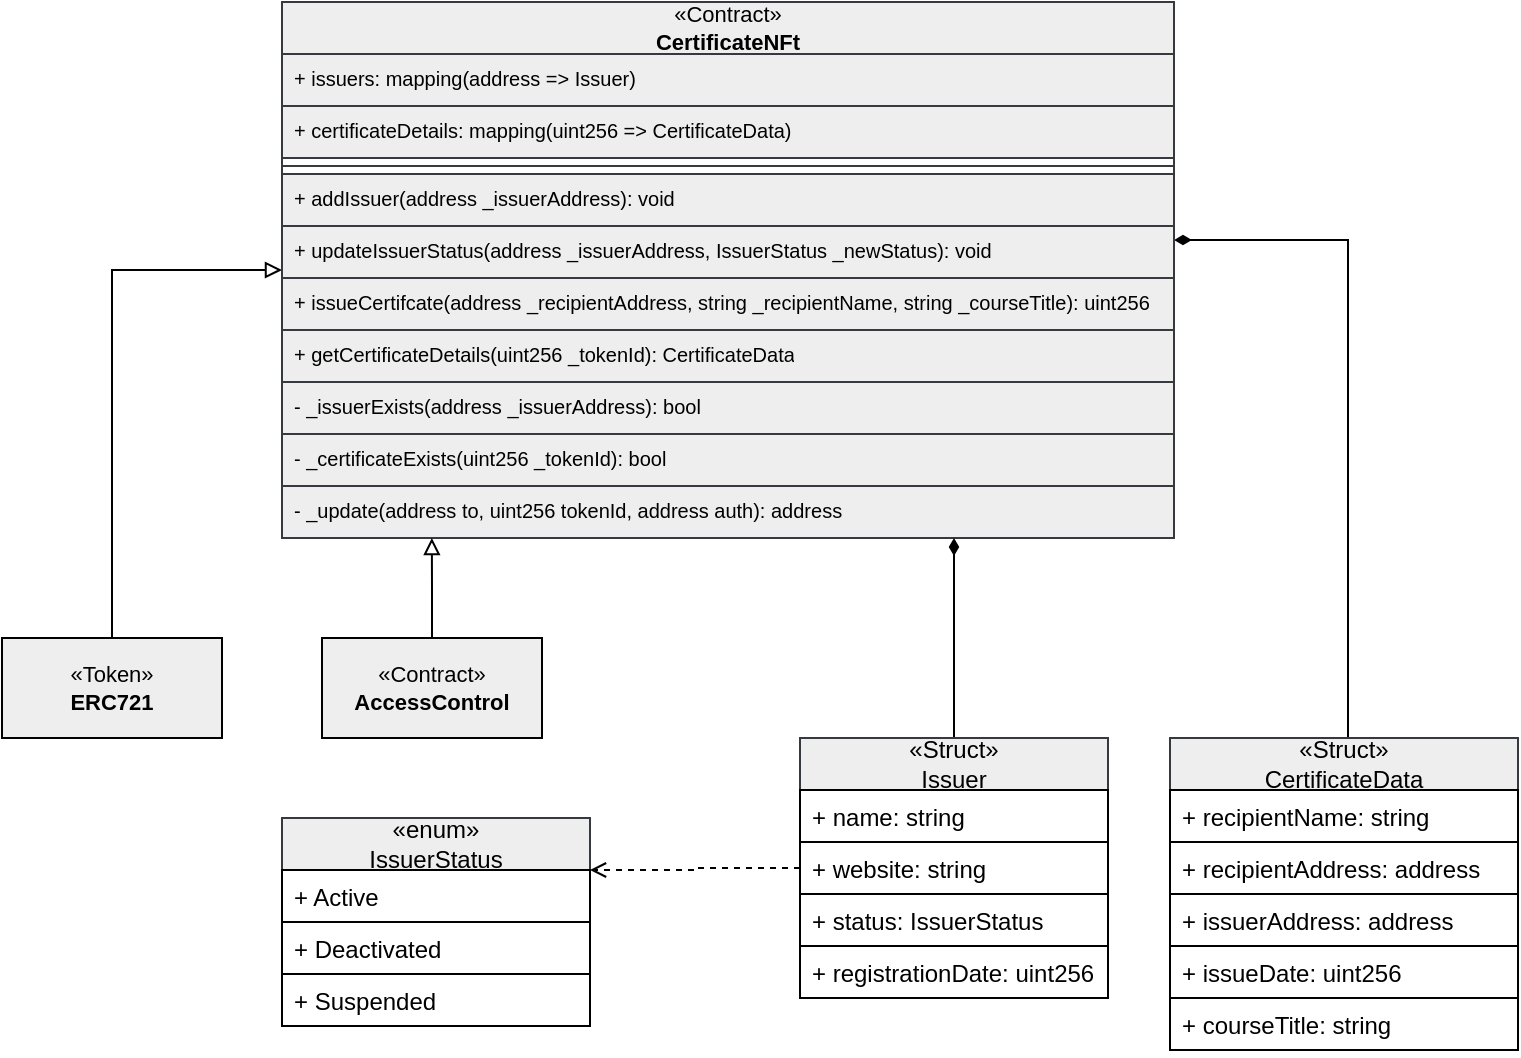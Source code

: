 <mxfile version="28.0.6">
  <diagram name="Page-1" id="Tkacw4SP3xWLVgOauyPP">
    <mxGraphModel dx="1106" dy="661" grid="0" gridSize="10" guides="1" tooltips="1" connect="1" arrows="1" fold="1" page="1" pageScale="1" pageWidth="850" pageHeight="1100" background="#ffffff" math="0" shadow="0" adaptiveColors="simple">
      <root>
        <mxCell id="0" />
        <mxCell id="1" parent="0" />
        <mxCell id="xfbjQ9uZ4eoVlcxyYM0H-9" style="edgeStyle=orthogonalEdgeStyle;rounded=0;orthogonalLoop=1;jettySize=auto;html=1;entryX=0.5;entryY=0;entryDx=0;entryDy=0;fontColor=#000000;strokeColor=#000000;endArrow=none;endFill=0;startArrow=block;startFill=0;" parent="1" source="-Wuz_zsm73eL1Tcz6x0C-5" target="xfbjQ9uZ4eoVlcxyYM0H-7" edge="1">
          <mxGeometry relative="1" as="geometry" />
        </mxCell>
        <mxCell id="xfbjQ9uZ4eoVlcxyYM0H-23" style="edgeStyle=orthogonalEdgeStyle;rounded=0;orthogonalLoop=1;jettySize=auto;html=1;entryX=0.5;entryY=0;entryDx=0;entryDy=0;strokeColor=light-dark(#000000,#000000);endArrow=none;endFill=0;startArrow=diamondThin;startFill=1;" parent="1" source="-Wuz_zsm73eL1Tcz6x0C-5" target="xfbjQ9uZ4eoVlcxyYM0H-15" edge="1">
          <mxGeometry relative="1" as="geometry">
            <Array as="points">
              <mxPoint x="735" y="133" />
            </Array>
          </mxGeometry>
        </mxCell>
        <mxCell id="-Wuz_zsm73eL1Tcz6x0C-5" value="&lt;div&gt;&lt;font style=&quot;color: light-dark(rgb(0, 0, 0), rgb(0, 0, 0));&quot;&gt;&lt;span style=&quot;font-weight: 400;&quot;&gt;«Contract»&lt;/span&gt;&lt;br style=&quot;font-weight: 400;&quot;&gt;CertificateNFt&lt;/font&gt;&lt;/div&gt;" style="swimlane;fontStyle=1;align=center;verticalAlign=middle;childLayout=stackLayout;horizontal=1;startSize=26;horizontalStack=0;resizeParent=1;resizeParentMax=0;resizeLast=0;collapsible=1;marginBottom=0;whiteSpace=wrap;html=1;labelBackgroundColor=none;fillColor=#eeeeee;strokeColor=light-dark(#36393d, #000000);fontColor=#000000;spacing=0;spacingTop=-1;spacingRight=0;spacingBottom=0;convertToSvg=0;fontSize=11;" parent="1" vertex="1">
          <mxGeometry x="202" y="14" width="446" height="268" as="geometry">
            <mxRectangle x="332" y="31" width="185" height="25" as="alternateBounds" />
          </mxGeometry>
        </mxCell>
        <mxCell id="-Wuz_zsm73eL1Tcz6x0C-6" value="&lt;font style=&quot;color: light-dark(rgb(0, 0, 0), rgb(0, 0, 0));&quot;&gt;+ issuers: mapping(address =&amp;gt; Issuer)&amp;nbsp;&lt;/font&gt;" style="text;strokeColor=light-dark(#36393d, #000000);fillColor=#eeeeee;align=left;verticalAlign=top;spacingLeft=4;spacingRight=4;overflow=hidden;rotatable=0;points=[[0,0.5],[1,0.5]];portConstraint=eastwest;whiteSpace=wrap;html=1;labelBackgroundColor=none;fontColor=#000000;fontSize=10;" parent="-Wuz_zsm73eL1Tcz6x0C-5" vertex="1">
          <mxGeometry y="26" width="446" height="26" as="geometry" />
        </mxCell>
        <mxCell id="xfbjQ9uZ4eoVlcxyYM0H-2" value="&lt;font&gt;+ certificateDetails: mapping(uint256 =&amp;gt; CertificateData)&lt;/font&gt;" style="text;strokeColor=light-dark(#36393d, #000000);fillColor=#eeeeee;align=left;verticalAlign=top;spacingLeft=4;spacingRight=4;overflow=hidden;rotatable=0;points=[[0,0.5],[1,0.5]];portConstraint=eastwest;whiteSpace=wrap;html=1;labelBackgroundColor=none;fontColor=light-dark(#000000,#000000);fontSize=10;" parent="-Wuz_zsm73eL1Tcz6x0C-5" vertex="1">
          <mxGeometry y="52" width="446" height="26" as="geometry" />
        </mxCell>
        <mxCell id="-Wuz_zsm73eL1Tcz6x0C-7" value="" style="line;strokeWidth=1;fillColor=#eeeeee;align=left;verticalAlign=middle;spacingTop=-1;spacingLeft=3;spacingRight=3;rotatable=0;labelPosition=right;points=[];portConstraint=eastwest;labelBackgroundColor=none;strokeColor=light-dark(#36393d, #000000);fontColor=#000000;fontSize=10;" parent="-Wuz_zsm73eL1Tcz6x0C-5" vertex="1">
          <mxGeometry y="78" width="446" height="8" as="geometry" />
        </mxCell>
        <mxCell id="-Wuz_zsm73eL1Tcz6x0C-8" value="&lt;font style=&quot;color: light-dark(rgb(0, 0, 0), rgb(0, 0, 0));&quot;&gt;+ addIssuer(address _issuerAddress): void&lt;/font&gt;" style="text;strokeColor=light-dark(#36393d, #000000);fillColor=#eeeeee;align=left;verticalAlign=top;spacingLeft=4;spacingRight=4;overflow=hidden;rotatable=0;points=[[0,0.5],[1,0.5]];portConstraint=eastwest;whiteSpace=wrap;html=1;labelBackgroundColor=none;fontColor=#000000;fontSize=10;" parent="-Wuz_zsm73eL1Tcz6x0C-5" vertex="1">
          <mxGeometry y="86" width="446" height="26" as="geometry" />
        </mxCell>
        <mxCell id="xfbjQ9uZ4eoVlcxyYM0H-3" value="&lt;font style=&quot;color: light-dark(rgb(0, 0, 0), rgb(0, 0, 0));&quot;&gt;+ updateIssuerStatus(address _issuerAddress, IssuerStatus _newStatus): void&lt;/font&gt;" style="text;strokeColor=light-dark(#36393d, #000000);fillColor=#eeeeee;align=left;verticalAlign=top;spacingLeft=4;spacingRight=4;overflow=hidden;rotatable=0;points=[[0,0.5],[1,0.5]];portConstraint=eastwest;whiteSpace=wrap;html=1;labelBackgroundColor=none;fontColor=#000000;fontSize=10;" parent="-Wuz_zsm73eL1Tcz6x0C-5" vertex="1">
          <mxGeometry y="112" width="446" height="26" as="geometry" />
        </mxCell>
        <mxCell id="xfbjQ9uZ4eoVlcxyYM0H-4" value="&lt;font style=&quot;color: light-dark(rgb(0, 0, 0), rgb(0, 0, 0));&quot;&gt;+ issueCertifcate(address _recipientAddress, string _recipientName, string _courseTitle): uint256&lt;/font&gt;" style="text;strokeColor=light-dark(#36393d, #000000);fillColor=#eeeeee;align=left;verticalAlign=top;spacingLeft=4;spacingRight=4;overflow=hidden;rotatable=0;points=[[0,0.5],[1,0.5]];portConstraint=eastwest;whiteSpace=wrap;html=1;labelBackgroundColor=none;fontColor=#000000;fontSize=10;" parent="-Wuz_zsm73eL1Tcz6x0C-5" vertex="1">
          <mxGeometry y="138" width="446" height="26" as="geometry" />
        </mxCell>
        <mxCell id="xfbjQ9uZ4eoVlcxyYM0H-6" value="&lt;font style=&quot;color: light-dark(rgb(0, 0, 0), rgb(0, 0, 0));&quot;&gt;+ getCertificateDetails(uint256 _tokenId): CertificateData&lt;/font&gt;" style="text;strokeColor=light-dark(#36393d, #000000);fillColor=#eeeeee;align=left;verticalAlign=top;spacingLeft=4;spacingRight=4;overflow=hidden;rotatable=0;points=[[0,0.5],[1,0.5]];portConstraint=eastwest;whiteSpace=wrap;html=1;labelBackgroundColor=none;fontColor=#000000;fontSize=10;" parent="-Wuz_zsm73eL1Tcz6x0C-5" vertex="1">
          <mxGeometry y="164" width="446" height="26" as="geometry" />
        </mxCell>
        <mxCell id="xfbjQ9uZ4eoVlcxyYM0H-5" value="&lt;font style=&quot;color: light-dark(rgb(0, 0, 0), rgb(0, 0, 0));&quot;&gt;- _issuerExists(address _issuerAddress): bool&lt;/font&gt;" style="text;strokeColor=light-dark(#36393d, #000000);fillColor=#eeeeee;align=left;verticalAlign=top;spacingLeft=4;spacingRight=4;overflow=hidden;rotatable=0;points=[[0,0.5],[1,0.5]];portConstraint=eastwest;whiteSpace=wrap;html=1;labelBackgroundColor=none;fontColor=#000000;fontSize=10;" parent="-Wuz_zsm73eL1Tcz6x0C-5" vertex="1">
          <mxGeometry y="190" width="446" height="26" as="geometry" />
        </mxCell>
        <mxCell id="24izUZ6DhpFyorP_StmZ-1" value="&lt;font style=&quot;color: light-dark(rgb(0, 0, 0), rgb(0, 0, 0));&quot;&gt;- _certificateExists(uint256 _tokenId): bool&lt;/font&gt;" style="text;strokeColor=light-dark(#36393d, #000000);fillColor=#eeeeee;align=left;verticalAlign=top;spacingLeft=4;spacingRight=4;overflow=hidden;rotatable=0;points=[[0,0.5],[1,0.5]];portConstraint=eastwest;whiteSpace=wrap;html=1;labelBackgroundColor=none;fontColor=#000000;fontSize=10;" parent="-Wuz_zsm73eL1Tcz6x0C-5" vertex="1">
          <mxGeometry y="216" width="446" height="26" as="geometry" />
        </mxCell>
        <mxCell id="ey5tIN5caQWWGc8MVW8u-1" value="&lt;font style=&quot;color: light-dark(rgb(0, 0, 0), rgb(0, 0, 0));&quot;&gt;- _update(address to, uint256 tokenId, address auth): address&lt;/font&gt;" style="text;strokeColor=light-dark(#36393d, #000000);fillColor=#eeeeee;align=left;verticalAlign=top;spacingLeft=4;spacingRight=4;overflow=hidden;rotatable=0;points=[[0,0.5],[1,0.5]];portConstraint=eastwest;whiteSpace=wrap;html=1;labelBackgroundColor=none;fontColor=#000000;fontSize=10;" parent="-Wuz_zsm73eL1Tcz6x0C-5" vertex="1">
          <mxGeometry y="242" width="446" height="26" as="geometry" />
        </mxCell>
        <mxCell id="xfbjQ9uZ4eoVlcxyYM0H-7" value="&lt;font style=&quot;color: rgb(0, 0, 0);&quot;&gt;«Token»&lt;br&gt;&lt;b&gt;ERC721&lt;/b&gt;&lt;/font&gt;" style="html=1;whiteSpace=wrap;fillColor=#eeeeee;strokeColor=#000000;fontColor=#000000;fontSize=11;" parent="1" vertex="1">
          <mxGeometry x="62" y="332" width="110" height="50" as="geometry" />
        </mxCell>
        <mxCell id="xfbjQ9uZ4eoVlcxyYM0H-8" value="&lt;font style=&quot;color: rgb(0, 0, 0);&quot;&gt;«Contract»&lt;br&gt;&lt;b&gt;AccessControl&lt;/b&gt;&lt;/font&gt;" style="html=1;whiteSpace=wrap;fillColor=#eeeeee;strokeColor=#000000;fontColor=#000000;fontSize=11;" parent="1" vertex="1">
          <mxGeometry x="222" y="332" width="110" height="50" as="geometry" />
        </mxCell>
        <mxCell id="xfbjQ9uZ4eoVlcxyYM0H-40" style="edgeStyle=orthogonalEdgeStyle;rounded=0;orthogonalLoop=1;jettySize=auto;html=1;entryX=1;entryY=0.25;entryDx=0;entryDy=0;dashed=1;strokeColor=light-dark(#000000,#000000);endArrow=open;endFill=0;" parent="1" source="xfbjQ9uZ4eoVlcxyYM0H-11" target="xfbjQ9uZ4eoVlcxyYM0H-24" edge="1">
          <mxGeometry relative="1" as="geometry" />
        </mxCell>
        <mxCell id="uHXvX4mWgSELHH0oqB5C-3" style="edgeStyle=orthogonalEdgeStyle;rounded=0;orthogonalLoop=1;jettySize=auto;html=1;strokeColor=light-dark(#000000,#000000);endArrow=diamondThin;endFill=1;" parent="1" source="xfbjQ9uZ4eoVlcxyYM0H-11" edge="1">
          <mxGeometry relative="1" as="geometry">
            <mxPoint x="538" y="282" as="targetPoint" />
          </mxGeometry>
        </mxCell>
        <mxCell id="xfbjQ9uZ4eoVlcxyYM0H-11" value="«Struct»&lt;div&gt;Issuer&lt;/div&gt;" style="swimlane;fontStyle=0;childLayout=stackLayout;horizontal=1;startSize=26;fillColor=#eeeeee;horizontalStack=0;resizeParent=1;resizeParentMax=0;resizeLast=0;collapsible=1;marginBottom=0;whiteSpace=wrap;html=1;strokeColor=#36393d;fontColor=light-dark(#000000,#000000);" parent="1" vertex="1">
          <mxGeometry x="461" y="382" width="154" height="130" as="geometry" />
        </mxCell>
        <mxCell id="xfbjQ9uZ4eoVlcxyYM0H-19" value="+ name: string" style="text;strokeColor=light-dark(#000000,#000000);fillColor=none;align=left;verticalAlign=top;spacingLeft=4;spacingRight=4;overflow=hidden;rotatable=0;points=[[0,0.5],[1,0.5]];portConstraint=eastwest;whiteSpace=wrap;html=1;fontColor=light-dark(#000000,#000000);" parent="xfbjQ9uZ4eoVlcxyYM0H-11" vertex="1">
          <mxGeometry y="26" width="154" height="26" as="geometry" />
        </mxCell>
        <mxCell id="xfbjQ9uZ4eoVlcxyYM0H-13" value="+ website: string" style="text;strokeColor=light-dark(#000000,#000000);fillColor=none;align=left;verticalAlign=top;spacingLeft=4;spacingRight=4;overflow=hidden;rotatable=0;points=[[0,0.5],[1,0.5]];portConstraint=eastwest;whiteSpace=wrap;html=1;fontColor=light-dark(#000000,#000000);" parent="xfbjQ9uZ4eoVlcxyYM0H-11" vertex="1">
          <mxGeometry y="52" width="154" height="26" as="geometry" />
        </mxCell>
        <mxCell id="xfbjQ9uZ4eoVlcxyYM0H-14" value="+ status: IssuerStatus" style="text;strokeColor=light-dark(#000000,#000000);fillColor=none;align=left;verticalAlign=top;spacingLeft=4;spacingRight=4;overflow=hidden;rotatable=0;points=[[0,0.5],[1,0.5]];portConstraint=eastwest;whiteSpace=wrap;html=1;fontColor=light-dark(#000000,#000000);" parent="xfbjQ9uZ4eoVlcxyYM0H-11" vertex="1">
          <mxGeometry y="78" width="154" height="26" as="geometry" />
        </mxCell>
        <mxCell id="uHXvX4mWgSELHH0oqB5C-1" value="+ registrationDate: uint256" style="text;strokeColor=light-dark(#000000,#000000);fillColor=none;align=left;verticalAlign=top;spacingLeft=4;spacingRight=4;overflow=hidden;rotatable=0;points=[[0,0.5],[1,0.5]];portConstraint=eastwest;whiteSpace=wrap;html=1;fontColor=light-dark(#000000,#000000);" parent="xfbjQ9uZ4eoVlcxyYM0H-11" vertex="1">
          <mxGeometry y="104" width="154" height="26" as="geometry" />
        </mxCell>
        <mxCell id="xfbjQ9uZ4eoVlcxyYM0H-15" value="«Struct»&lt;div&gt;CertificateData&lt;/div&gt;" style="swimlane;fontStyle=0;childLayout=stackLayout;horizontal=1;startSize=26;fillColor=#eeeeee;horizontalStack=0;resizeParent=1;resizeParentMax=0;resizeLast=0;collapsible=1;marginBottom=0;whiteSpace=wrap;html=1;strokeColor=#36393d;fontColor=light-dark(#000000,#000000);verticalAlign=middle;" parent="1" vertex="1">
          <mxGeometry x="646" y="382" width="174" height="156" as="geometry" />
        </mxCell>
        <mxCell id="xfbjQ9uZ4eoVlcxyYM0H-17" value="+ recipientName: string" style="text;strokeColor=light-dark(#000000,#000000);fillColor=none;align=left;verticalAlign=top;spacingLeft=4;spacingRight=4;overflow=hidden;rotatable=0;points=[[0,0.5],[1,0.5]];portConstraint=eastwest;whiteSpace=wrap;html=1;fontColor=light-dark(#000000,#000000);" parent="xfbjQ9uZ4eoVlcxyYM0H-15" vertex="1">
          <mxGeometry y="26" width="174" height="26" as="geometry" />
        </mxCell>
        <mxCell id="FPO7wwpw_Moj-U3fDFyz-1" value="+ recipientAddress: address" style="text;strokeColor=light-dark(#000000,#000000);fillColor=none;align=left;verticalAlign=top;spacingLeft=4;spacingRight=4;overflow=hidden;rotatable=0;points=[[0,0.5],[1,0.5]];portConstraint=eastwest;whiteSpace=wrap;html=1;fontColor=light-dark(#000000,#000000);" parent="xfbjQ9uZ4eoVlcxyYM0H-15" vertex="1">
          <mxGeometry y="52" width="174" height="26" as="geometry" />
        </mxCell>
        <mxCell id="xfbjQ9uZ4eoVlcxyYM0H-18" value="+ issuerAddress: address" style="text;strokeColor=light-dark(#000000,#000000);fillColor=none;align=left;verticalAlign=top;spacingLeft=4;spacingRight=4;overflow=hidden;rotatable=0;points=[[0,0.5],[1,0.5]];portConstraint=eastwest;whiteSpace=wrap;html=1;fontColor=light-dark(#000000,#000000);" parent="xfbjQ9uZ4eoVlcxyYM0H-15" vertex="1">
          <mxGeometry y="78" width="174" height="26" as="geometry" />
        </mxCell>
        <mxCell id="xfbjQ9uZ4eoVlcxyYM0H-20" value="+ issueDate: uint256" style="text;strokeColor=light-dark(#000000,#000000);fillColor=none;align=left;verticalAlign=top;spacingLeft=4;spacingRight=4;overflow=hidden;rotatable=0;points=[[0,0.5],[1,0.5]];portConstraint=eastwest;whiteSpace=wrap;html=1;fontColor=light-dark(#000000,#000000);" parent="xfbjQ9uZ4eoVlcxyYM0H-15" vertex="1">
          <mxGeometry y="104" width="174" height="26" as="geometry" />
        </mxCell>
        <mxCell id="xfbjQ9uZ4eoVlcxyYM0H-21" value="+ courseTitle: string" style="text;strokeColor=light-dark(#000000,#000000);fillColor=none;align=left;verticalAlign=top;spacingLeft=4;spacingRight=4;overflow=hidden;rotatable=0;points=[[0,0.5],[1,0.5]];portConstraint=eastwest;whiteSpace=wrap;html=1;fontColor=light-dark(#000000,#000000);" parent="xfbjQ9uZ4eoVlcxyYM0H-15" vertex="1">
          <mxGeometry y="130" width="174" height="26" as="geometry" />
        </mxCell>
        <mxCell id="xfbjQ9uZ4eoVlcxyYM0H-24" value="«enum»&lt;div&gt;IssuerStatus&lt;/div&gt;" style="swimlane;fontStyle=0;childLayout=stackLayout;horizontal=1;startSize=26;fillColor=#eeeeee;horizontalStack=0;resizeParent=1;resizeParentMax=0;resizeLast=0;collapsible=1;marginBottom=0;whiteSpace=wrap;html=1;strokeColor=#36393d;fontColor=light-dark(#000000,#000000);" parent="1" vertex="1">
          <mxGeometry x="202" y="422" width="154" height="104" as="geometry" />
        </mxCell>
        <mxCell id="xfbjQ9uZ4eoVlcxyYM0H-25" value="+ Active" style="text;strokeColor=light-dark(#000000,#000000);fillColor=none;align=left;verticalAlign=top;spacingLeft=4;spacingRight=4;overflow=hidden;rotatable=0;points=[[0,0.5],[1,0.5]];portConstraint=eastwest;whiteSpace=wrap;html=1;fontColor=light-dark(#000000,#000000);" parent="xfbjQ9uZ4eoVlcxyYM0H-24" vertex="1">
          <mxGeometry y="26" width="154" height="26" as="geometry" />
        </mxCell>
        <mxCell id="xfbjQ9uZ4eoVlcxyYM0H-26" value="+ Deactivated" style="text;strokeColor=light-dark(#000000,#000000);fillColor=none;align=left;verticalAlign=top;spacingLeft=4;spacingRight=4;overflow=hidden;rotatable=0;points=[[0,0.5],[1,0.5]];portConstraint=eastwest;whiteSpace=wrap;html=1;fontColor=light-dark(#000000,#000000);" parent="xfbjQ9uZ4eoVlcxyYM0H-24" vertex="1">
          <mxGeometry y="52" width="154" height="26" as="geometry" />
        </mxCell>
        <mxCell id="xfbjQ9uZ4eoVlcxyYM0H-27" value="+ Suspended" style="text;strokeColor=light-dark(#000000,#000000);fillColor=none;align=left;verticalAlign=top;spacingLeft=4;spacingRight=4;overflow=hidden;rotatable=0;points=[[0,0.5],[1,0.5]];portConstraint=eastwest;whiteSpace=wrap;html=1;fontColor=light-dark(#000000,#000000);" parent="xfbjQ9uZ4eoVlcxyYM0H-24" vertex="1">
          <mxGeometry y="78" width="154" height="26" as="geometry" />
        </mxCell>
        <mxCell id="uHXvX4mWgSELHH0oqB5C-4" style="edgeStyle=orthogonalEdgeStyle;rounded=0;orthogonalLoop=1;jettySize=auto;html=1;entryX=0.17;entryY=0.891;entryDx=0;entryDy=0;entryPerimeter=0;strokeColor=light-dark(#000000,#000000);exitX=0.5;exitY=0;exitDx=0;exitDy=0;endArrow=block;endFill=0;" parent="1" source="xfbjQ9uZ4eoVlcxyYM0H-8" edge="1">
          <mxGeometry relative="1" as="geometry">
            <mxPoint x="276.908" y="334.83" as="sourcePoint" />
            <mxPoint x="276.92" y="281.996" as="targetPoint" />
            <Array as="points" />
          </mxGeometry>
        </mxCell>
      </root>
    </mxGraphModel>
  </diagram>
</mxfile>
